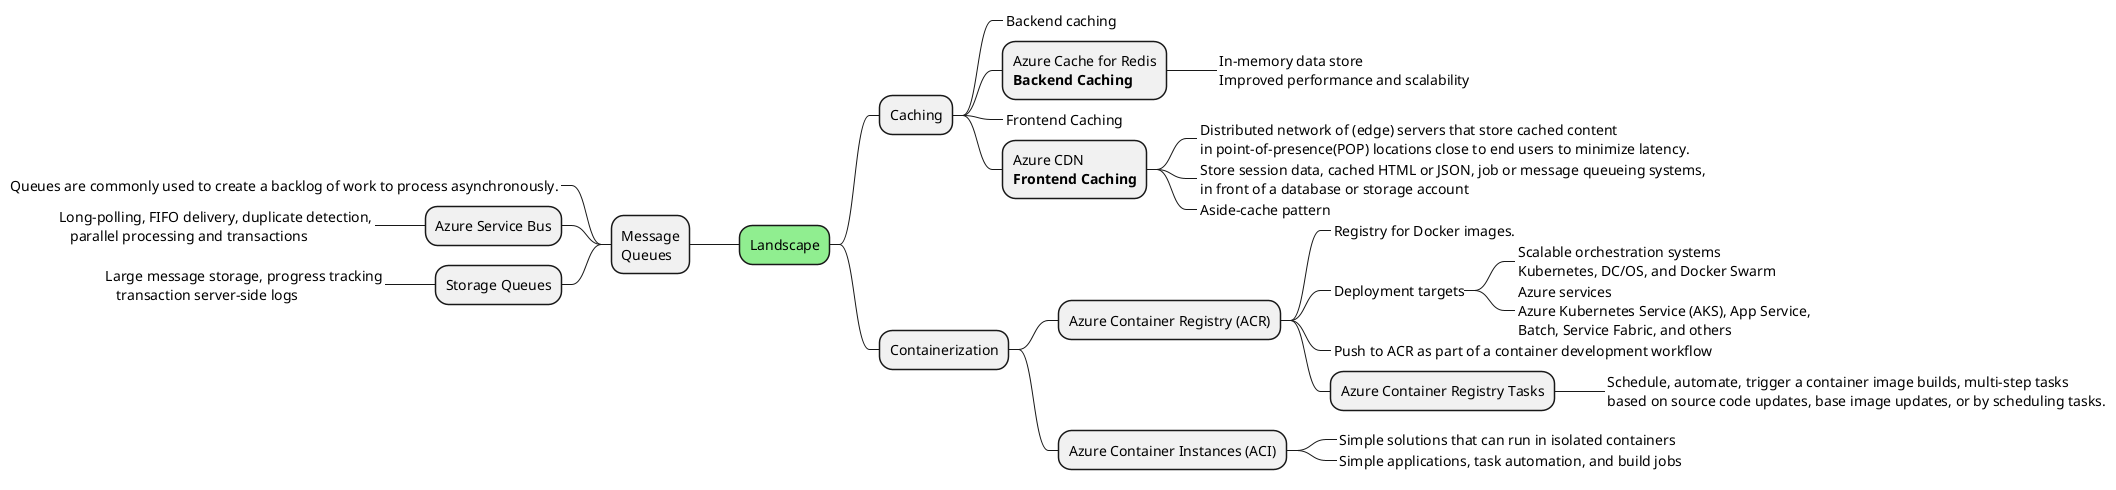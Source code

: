 @startmindmap "Landscape"
+[#lightgreen] Landscape
-- Message\nQueues
---_ Queues are commonly used to create a backlog of work to process asynchronously.
--- Azure Service Bus
----_ Long-polling, FIFO delivery, duplicate detection,\n   parallel processing and transactions
--- Storage Queues
----_ Large message storage, progress tracking\n   transaction server-side logs
++ Caching
+++_ Backend caching
+++ Azure Cache for Redis\n**Backend Caching**
++++_ In-memory data store\nImproved performance and scalability
+++_ Frontend Caching
+++ Azure CDN\n**Frontend Caching**
++++_ Distributed network of (edge) servers that store cached content\nin point-of-presence(POP) locations close to end users to minimize latency.
++++_ Store session data, cached HTML or JSON, job or message queueing systems,\nin front of a database or storage account
++++_ Aside-cache pattern

++ Containerization
+++ Azure Container Registry (ACR)
++++_ Registry for Docker images.
++++_ Deployment targets
+++++_ Scalable orchestration systems\nKubernetes, DC/OS, and Docker Swarm
+++++_ Azure services\nAzure Kubernetes Service (AKS), App Service,\nBatch, Service Fabric, and others
++++_ Push to ACR as part of a container development workflow
++++ Azure Container Registry Tasks
+++++_ Schedule, automate, trigger a container image builds, multi-step tasks\nbased on source code updates, base image updates, or by scheduling tasks.
+++ Azure Container Instances (ACI)
++++_ Simple solutions that can run in isolated containers
++++_ Simple applications, task automation, and build jobs

@endmindmap 